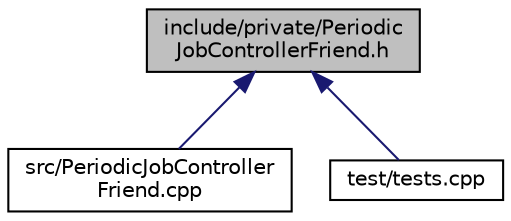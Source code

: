 digraph "include/private/PeriodicJobControllerFriend.h"
{
 // LATEX_PDF_SIZE
  edge [fontname="Helvetica",fontsize="10",labelfontname="Helvetica",labelfontsize="10"];
  node [fontname="Helvetica",fontsize="10",shape=record];
  Node1 [label="include/private/Periodic\lJobControllerFriend.h",height=0.2,width=0.4,color="black", fillcolor="grey75", style="filled", fontcolor="black",tooltip="This file contains the friend class for the PeriodicJobController."];
  Node1 -> Node2 [dir="back",color="midnightblue",fontsize="10",style="solid",fontname="Helvetica"];
  Node2 [label="src/PeriodicJobController\lFriend.cpp",height=0.2,width=0.4,color="black", fillcolor="white", style="filled",URL="$_periodic_job_controller_friend_8cpp.html",tooltip="This file contains the implementations of the methods declared in PeriodicJobControllerFriend...."];
  Node1 -> Node3 [dir="back",color="midnightblue",fontsize="10",style="solid",fontname="Helvetica"];
  Node3 [label="test/tests.cpp",height=0.2,width=0.4,color="black", fillcolor="white", style="filled",URL="$tests_8cpp.html",tooltip="This file contains the BOOST tests to test the methods/functions and behavior of the codes defined in..."];
}
